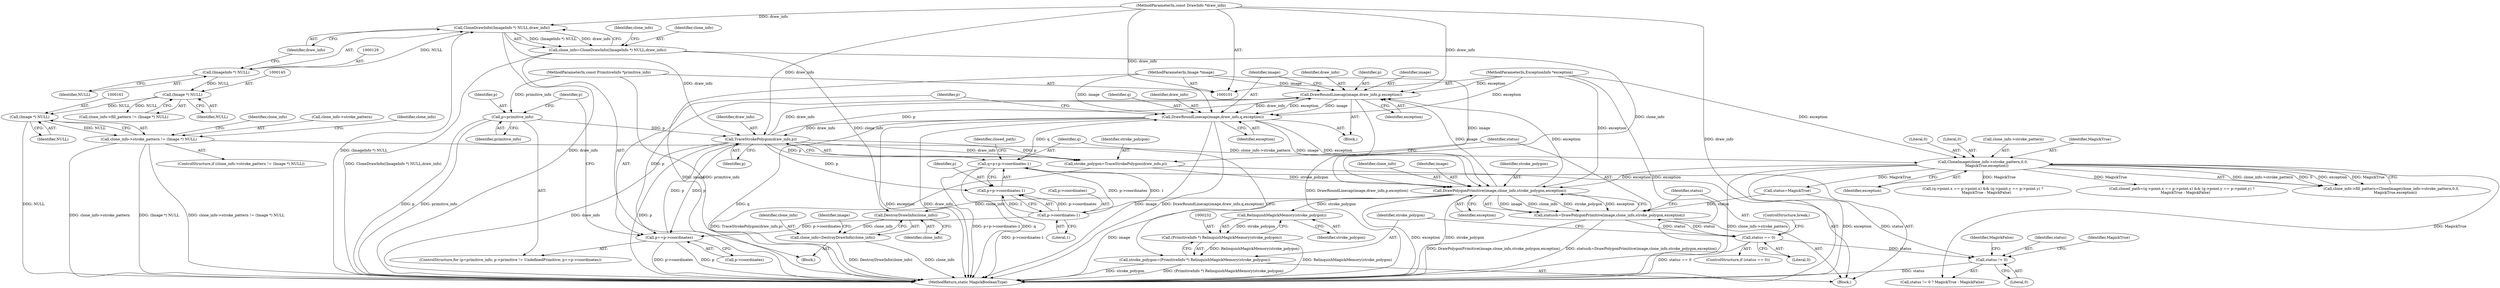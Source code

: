 digraph "0_ImageMagick_726812fa2fa7ce16bcf58f6e115f65427a1c0950_3@pointer" {
"1000283" [label="(Call,DrawRoundLinecap(image,draw_info,p,exception))"];
"1000219" [label="(Call,DrawPolygonPrimitive(image,clone_info,stroke_polygon,exception))"];
"1000288" [label="(Call,DrawRoundLinecap(image,draw_info,q,exception))"];
"1000283" [label="(Call,DrawRoundLinecap(image,draw_info,p,exception))"];
"1000102" [label="(MethodParameterIn,Image *image)"];
"1000214" [label="(Call,TraceStrokePolygon(draw_info,p))"];
"1000127" [label="(Call,CloneDrawInfo((ImageInfo *) NULL,draw_info))"];
"1000128" [label="(Call,(ImageInfo *) NULL)"];
"1000103" [label="(MethodParameterIn,const DrawInfo *draw_info)"];
"1000206" [label="(Call,p+=p->coordinates)"];
"1000239" [label="(Call,p->coordinates-1)"];
"1000198" [label="(Call,p=primitive_info)"];
"1000104" [label="(MethodParameterIn,const PrimitiveInfo *primitive_info)"];
"1000105" [label="(MethodParameterIn,ExceptionInfo *exception)"];
"1000235" [label="(Call,q=p+p->coordinates-1)"];
"1000125" [label="(Call,clone_info=CloneDrawInfo((ImageInfo *) NULL,draw_info))"];
"1000212" [label="(Call,stroke_polygon=TraceStrokePolygon(draw_info,p))"];
"1000167" [label="(Call,CloneImage(clone_info->stroke_pattern,0,0,\n       MagickTrue,exception))"];
"1000156" [label="(Call,clone_info->stroke_pattern != (Image *) NULL)"];
"1000160" [label="(Call,(Image *) NULL)"];
"1000144" [label="(Call,(Image *) NULL)"];
"1000217" [label="(Call,status&=DrawPolygonPrimitive(image,clone_info,stroke_polygon,exception))"];
"1000225" [label="(Call,status == 0)"];
"1000311" [label="(Call,status != 0)"];
"1000233" [label="(Call,RelinquishMagickMemory(stroke_polygon))"];
"1000231" [label="(Call,(PrimitiveInfo *) RelinquishMagickMemory(stroke_polygon))"];
"1000229" [label="(Call,stroke_polygon=(PrimitiveInfo *) RelinquishMagickMemory(stroke_polygon))"];
"1000295" [label="(Call,DestroyDrawInfo(clone_info))"];
"1000293" [label="(Call,clone_info=DestroyDrawInfo(clone_info))"];
"1000237" [label="(Call,p+p->coordinates-1)"];
"1000146" [label="(Identifier,NULL)"];
"1000311" [label="(Call,status != 0)"];
"1000285" [label="(Identifier,draw_info)"];
"1000287" [label="(Identifier,exception)"];
"1000234" [label="(Identifier,stroke_polygon)"];
"1000295" [label="(Call,DestroyDrawInfo(clone_info))"];
"1000163" [label="(Call,clone_info->fill_pattern=CloneImage(clone_info->stroke_pattern,0,0,\n       MagickTrue,exception))"];
"1000134" [label="(Identifier,clone_info)"];
"1000294" [label="(Identifier,clone_info)"];
"1000194" [label="(Call,status=MagickTrue)"];
"1000225" [label="(Call,status == 0)"];
"1000213" [label="(Identifier,stroke_polygon)"];
"1000207" [label="(Identifier,p)"];
"1000215" [label="(Identifier,draw_info)"];
"1000219" [label="(Call,DrawPolygonPrimitive(image,clone_info,stroke_polygon,exception))"];
"1000130" [label="(Identifier,NULL)"];
"1000283" [label="(Call,DrawRoundLinecap(image,draw_info,p,exception))"];
"1000286" [label="(Identifier,p)"];
"1000240" [label="(Call,p->coordinates)"];
"1000212" [label="(Call,stroke_polygon=TraceStrokePolygon(draw_info,p))"];
"1000222" [label="(Identifier,stroke_polygon)"];
"1000237" [label="(Call,p+p->coordinates-1)"];
"1000315" [label="(Identifier,MagickFalse)"];
"1000284" [label="(Identifier,image)"];
"1000296" [label="(Identifier,clone_info)"];
"1000206" [label="(Call,p+=p->coordinates)"];
"1000245" [label="(Identifier,closed_path)"];
"1000168" [label="(Call,clone_info->stroke_pattern)"];
"1000226" [label="(Identifier,status)"];
"1000230" [label="(Identifier,stroke_polygon)"];
"1000292" [label="(Identifier,exception)"];
"1000312" [label="(Identifier,status)"];
"1000229" [label="(Call,stroke_polygon=(PrimitiveInfo *) RelinquishMagickMemory(stroke_polygon))"];
"1000223" [label="(Identifier,exception)"];
"1000157" [label="(Call,clone_info->stroke_pattern)"];
"1000211" [label="(Block,)"];
"1000103" [label="(MethodParameterIn,const DrawInfo *draw_info)"];
"1000173" [label="(Identifier,MagickTrue)"];
"1000291" [label="(Identifier,q)"];
"1000156" [label="(Call,clone_info->stroke_pattern != (Image *) NULL)"];
"1000316" [label="(MethodReturn,static MagickBooleanType)"];
"1000290" [label="(Identifier,draw_info)"];
"1000105" [label="(MethodParameterIn,ExceptionInfo *exception)"];
"1000131" [label="(Identifier,draw_info)"];
"1000172" [label="(Literal,0)"];
"1000140" [label="(Call,clone_info->fill_pattern != (Image *) NULL)"];
"1000165" [label="(Identifier,clone_info)"];
"1000235" [label="(Call,q=p+p->coordinates-1)"];
"1000236" [label="(Identifier,q)"];
"1000221" [label="(Identifier,clone_info)"];
"1000282" [label="(Block,)"];
"1000199" [label="(Identifier,p)"];
"1000155" [label="(ControlStructure,if (clone_info->stroke_pattern != (Image *) NULL))"];
"1000144" [label="(Call,(Image *) NULL)"];
"1000218" [label="(Identifier,status)"];
"1000162" [label="(Identifier,NULL)"];
"1000293" [label="(Call,clone_info=DestroyDrawInfo(clone_info))"];
"1000167" [label="(Call,CloneImage(clone_info->stroke_pattern,0,0,\n       MagickTrue,exception))"];
"1000214" [label="(Call,TraceStrokePolygon(draw_info,p))"];
"1000314" [label="(Identifier,MagickTrue)"];
"1000174" [label="(Identifier,exception)"];
"1000208" [label="(Call,p->coordinates)"];
"1000128" [label="(Call,(ImageInfo *) NULL)"];
"1000106" [label="(Block,)"];
"1000171" [label="(Literal,0)"];
"1000238" [label="(Identifier,p)"];
"1000246" [label="(Call,(q->point.x == p->point.x) && (q->point.y == p->point.y) ?\n      MagickTrue : MagickFalse)"];
"1000239" [label="(Call,p->coordinates-1)"];
"1000216" [label="(Identifier,p)"];
"1000313" [label="(Literal,0)"];
"1000160" [label="(Call,(Image *) NULL)"];
"1000228" [label="(ControlStructure,break;)"];
"1000203" [label="(Identifier,p)"];
"1000300" [label="(Identifier,image)"];
"1000224" [label="(ControlStructure,if (status == 0))"];
"1000233" [label="(Call,RelinquishMagickMemory(stroke_polygon))"];
"1000244" [label="(Call,closed_path=(q->point.x == p->point.x) && (q->point.y == p->point.y) ?\n      MagickTrue : MagickFalse)"];
"1000197" [label="(ControlStructure,for (p=primitive_info; p->primitive != UndefinedPrimitive; p+=p->coordinates))"];
"1000288" [label="(Call,DrawRoundLinecap(image,draw_info,q,exception))"];
"1000126" [label="(Identifier,clone_info)"];
"1000243" [label="(Literal,1)"];
"1000127" [label="(Call,CloneDrawInfo((ImageInfo *) NULL,draw_info))"];
"1000125" [label="(Call,clone_info=CloneDrawInfo((ImageInfo *) NULL,draw_info))"];
"1000198" [label="(Call,p=primitive_info)"];
"1000289" [label="(Identifier,image)"];
"1000178" [label="(Identifier,clone_info)"];
"1000227" [label="(Literal,0)"];
"1000220" [label="(Identifier,image)"];
"1000231" [label="(Call,(PrimitiveInfo *) RelinquishMagickMemory(stroke_polygon))"];
"1000310" [label="(Call,status != 0 ? MagickTrue : MagickFalse)"];
"1000104" [label="(MethodParameterIn,const PrimitiveInfo *primitive_info)"];
"1000200" [label="(Identifier,primitive_info)"];
"1000102" [label="(MethodParameterIn,Image *image)"];
"1000217" [label="(Call,status&=DrawPolygonPrimitive(image,clone_info,stroke_polygon,exception))"];
"1000283" -> "1000282"  [label="AST: "];
"1000283" -> "1000287"  [label="CFG: "];
"1000284" -> "1000283"  [label="AST: "];
"1000285" -> "1000283"  [label="AST: "];
"1000286" -> "1000283"  [label="AST: "];
"1000287" -> "1000283"  [label="AST: "];
"1000289" -> "1000283"  [label="CFG: "];
"1000283" -> "1000316"  [label="DDG: DrawRoundLinecap(image,draw_info,p,exception)"];
"1000283" -> "1000206"  [label="DDG: p"];
"1000219" -> "1000283"  [label="DDG: image"];
"1000219" -> "1000283"  [label="DDG: exception"];
"1000102" -> "1000283"  [label="DDG: image"];
"1000214" -> "1000283"  [label="DDG: draw_info"];
"1000214" -> "1000283"  [label="DDG: p"];
"1000103" -> "1000283"  [label="DDG: draw_info"];
"1000105" -> "1000283"  [label="DDG: exception"];
"1000283" -> "1000288"  [label="DDG: image"];
"1000283" -> "1000288"  [label="DDG: draw_info"];
"1000283" -> "1000288"  [label="DDG: exception"];
"1000219" -> "1000217"  [label="AST: "];
"1000219" -> "1000223"  [label="CFG: "];
"1000220" -> "1000219"  [label="AST: "];
"1000221" -> "1000219"  [label="AST: "];
"1000222" -> "1000219"  [label="AST: "];
"1000223" -> "1000219"  [label="AST: "];
"1000217" -> "1000219"  [label="CFG: "];
"1000219" -> "1000316"  [label="DDG: exception"];
"1000219" -> "1000316"  [label="DDG: stroke_polygon"];
"1000219" -> "1000316"  [label="DDG: image"];
"1000219" -> "1000217"  [label="DDG: image"];
"1000219" -> "1000217"  [label="DDG: clone_info"];
"1000219" -> "1000217"  [label="DDG: stroke_polygon"];
"1000219" -> "1000217"  [label="DDG: exception"];
"1000288" -> "1000219"  [label="DDG: image"];
"1000288" -> "1000219"  [label="DDG: exception"];
"1000102" -> "1000219"  [label="DDG: image"];
"1000125" -> "1000219"  [label="DDG: clone_info"];
"1000212" -> "1000219"  [label="DDG: stroke_polygon"];
"1000167" -> "1000219"  [label="DDG: exception"];
"1000105" -> "1000219"  [label="DDG: exception"];
"1000219" -> "1000233"  [label="DDG: stroke_polygon"];
"1000219" -> "1000295"  [label="DDG: clone_info"];
"1000288" -> "1000282"  [label="AST: "];
"1000288" -> "1000292"  [label="CFG: "];
"1000289" -> "1000288"  [label="AST: "];
"1000290" -> "1000288"  [label="AST: "];
"1000291" -> "1000288"  [label="AST: "];
"1000292" -> "1000288"  [label="AST: "];
"1000207" -> "1000288"  [label="CFG: "];
"1000288" -> "1000316"  [label="DDG: q"];
"1000288" -> "1000316"  [label="DDG: exception"];
"1000288" -> "1000316"  [label="DDG: draw_info"];
"1000288" -> "1000316"  [label="DDG: image"];
"1000288" -> "1000316"  [label="DDG: DrawRoundLinecap(image,draw_info,q,exception)"];
"1000288" -> "1000214"  [label="DDG: draw_info"];
"1000102" -> "1000288"  [label="DDG: image"];
"1000103" -> "1000288"  [label="DDG: draw_info"];
"1000235" -> "1000288"  [label="DDG: q"];
"1000105" -> "1000288"  [label="DDG: exception"];
"1000102" -> "1000101"  [label="AST: "];
"1000102" -> "1000316"  [label="DDG: image"];
"1000214" -> "1000212"  [label="AST: "];
"1000214" -> "1000216"  [label="CFG: "];
"1000215" -> "1000214"  [label="AST: "];
"1000216" -> "1000214"  [label="AST: "];
"1000212" -> "1000214"  [label="CFG: "];
"1000214" -> "1000316"  [label="DDG: p"];
"1000214" -> "1000316"  [label="DDG: draw_info"];
"1000214" -> "1000206"  [label="DDG: p"];
"1000214" -> "1000212"  [label="DDG: draw_info"];
"1000214" -> "1000212"  [label="DDG: p"];
"1000127" -> "1000214"  [label="DDG: draw_info"];
"1000103" -> "1000214"  [label="DDG: draw_info"];
"1000206" -> "1000214"  [label="DDG: p"];
"1000198" -> "1000214"  [label="DDG: p"];
"1000214" -> "1000235"  [label="DDG: p"];
"1000214" -> "1000237"  [label="DDG: p"];
"1000127" -> "1000125"  [label="AST: "];
"1000127" -> "1000131"  [label="CFG: "];
"1000128" -> "1000127"  [label="AST: "];
"1000131" -> "1000127"  [label="AST: "];
"1000125" -> "1000127"  [label="CFG: "];
"1000127" -> "1000316"  [label="DDG: (ImageInfo *) NULL"];
"1000127" -> "1000316"  [label="DDG: draw_info"];
"1000127" -> "1000125"  [label="DDG: (ImageInfo *) NULL"];
"1000127" -> "1000125"  [label="DDG: draw_info"];
"1000128" -> "1000127"  [label="DDG: NULL"];
"1000103" -> "1000127"  [label="DDG: draw_info"];
"1000128" -> "1000130"  [label="CFG: "];
"1000129" -> "1000128"  [label="AST: "];
"1000130" -> "1000128"  [label="AST: "];
"1000131" -> "1000128"  [label="CFG: "];
"1000128" -> "1000144"  [label="DDG: NULL"];
"1000103" -> "1000101"  [label="AST: "];
"1000103" -> "1000316"  [label="DDG: draw_info"];
"1000206" -> "1000197"  [label="AST: "];
"1000206" -> "1000208"  [label="CFG: "];
"1000207" -> "1000206"  [label="AST: "];
"1000208" -> "1000206"  [label="AST: "];
"1000203" -> "1000206"  [label="CFG: "];
"1000206" -> "1000316"  [label="DDG: p->coordinates"];
"1000206" -> "1000316"  [label="DDG: p"];
"1000239" -> "1000206"  [label="DDG: p->coordinates"];
"1000239" -> "1000237"  [label="AST: "];
"1000239" -> "1000243"  [label="CFG: "];
"1000240" -> "1000239"  [label="AST: "];
"1000243" -> "1000239"  [label="AST: "];
"1000237" -> "1000239"  [label="CFG: "];
"1000239" -> "1000235"  [label="DDG: p->coordinates"];
"1000239" -> "1000235"  [label="DDG: 1"];
"1000239" -> "1000237"  [label="DDG: p->coordinates"];
"1000239" -> "1000237"  [label="DDG: 1"];
"1000198" -> "1000197"  [label="AST: "];
"1000198" -> "1000200"  [label="CFG: "];
"1000199" -> "1000198"  [label="AST: "];
"1000200" -> "1000198"  [label="AST: "];
"1000203" -> "1000198"  [label="CFG: "];
"1000198" -> "1000316"  [label="DDG: primitive_info"];
"1000198" -> "1000316"  [label="DDG: p"];
"1000104" -> "1000198"  [label="DDG: primitive_info"];
"1000104" -> "1000101"  [label="AST: "];
"1000104" -> "1000316"  [label="DDG: primitive_info"];
"1000105" -> "1000101"  [label="AST: "];
"1000105" -> "1000316"  [label="DDG: exception"];
"1000105" -> "1000167"  [label="DDG: exception"];
"1000235" -> "1000211"  [label="AST: "];
"1000235" -> "1000237"  [label="CFG: "];
"1000236" -> "1000235"  [label="AST: "];
"1000237" -> "1000235"  [label="AST: "];
"1000245" -> "1000235"  [label="CFG: "];
"1000235" -> "1000316"  [label="DDG: p+p->coordinates-1"];
"1000235" -> "1000316"  [label="DDG: q"];
"1000125" -> "1000106"  [label="AST: "];
"1000126" -> "1000125"  [label="AST: "];
"1000134" -> "1000125"  [label="CFG: "];
"1000125" -> "1000316"  [label="DDG: CloneDrawInfo((ImageInfo *) NULL,draw_info)"];
"1000125" -> "1000295"  [label="DDG: clone_info"];
"1000212" -> "1000211"  [label="AST: "];
"1000213" -> "1000212"  [label="AST: "];
"1000218" -> "1000212"  [label="CFG: "];
"1000212" -> "1000316"  [label="DDG: TraceStrokePolygon(draw_info,p)"];
"1000167" -> "1000163"  [label="AST: "];
"1000167" -> "1000174"  [label="CFG: "];
"1000168" -> "1000167"  [label="AST: "];
"1000171" -> "1000167"  [label="AST: "];
"1000172" -> "1000167"  [label="AST: "];
"1000173" -> "1000167"  [label="AST: "];
"1000174" -> "1000167"  [label="AST: "];
"1000163" -> "1000167"  [label="CFG: "];
"1000167" -> "1000316"  [label="DDG: clone_info->stroke_pattern"];
"1000167" -> "1000316"  [label="DDG: exception"];
"1000167" -> "1000163"  [label="DDG: clone_info->stroke_pattern"];
"1000167" -> "1000163"  [label="DDG: 0"];
"1000167" -> "1000163"  [label="DDG: exception"];
"1000167" -> "1000163"  [label="DDG: MagickTrue"];
"1000156" -> "1000167"  [label="DDG: clone_info->stroke_pattern"];
"1000167" -> "1000194"  [label="DDG: MagickTrue"];
"1000167" -> "1000244"  [label="DDG: MagickTrue"];
"1000167" -> "1000246"  [label="DDG: MagickTrue"];
"1000167" -> "1000310"  [label="DDG: MagickTrue"];
"1000156" -> "1000155"  [label="AST: "];
"1000156" -> "1000160"  [label="CFG: "];
"1000157" -> "1000156"  [label="AST: "];
"1000160" -> "1000156"  [label="AST: "];
"1000165" -> "1000156"  [label="CFG: "];
"1000178" -> "1000156"  [label="CFG: "];
"1000156" -> "1000316"  [label="DDG: clone_info->stroke_pattern"];
"1000156" -> "1000316"  [label="DDG: (Image *) NULL"];
"1000156" -> "1000316"  [label="DDG: clone_info->stroke_pattern != (Image *) NULL"];
"1000160" -> "1000156"  [label="DDG: NULL"];
"1000160" -> "1000162"  [label="CFG: "];
"1000161" -> "1000160"  [label="AST: "];
"1000162" -> "1000160"  [label="AST: "];
"1000160" -> "1000316"  [label="DDG: NULL"];
"1000144" -> "1000160"  [label="DDG: NULL"];
"1000144" -> "1000140"  [label="AST: "];
"1000144" -> "1000146"  [label="CFG: "];
"1000145" -> "1000144"  [label="AST: "];
"1000146" -> "1000144"  [label="AST: "];
"1000140" -> "1000144"  [label="CFG: "];
"1000144" -> "1000140"  [label="DDG: NULL"];
"1000217" -> "1000211"  [label="AST: "];
"1000218" -> "1000217"  [label="AST: "];
"1000226" -> "1000217"  [label="CFG: "];
"1000217" -> "1000316"  [label="DDG: DrawPolygonPrimitive(image,clone_info,stroke_polygon,exception)"];
"1000217" -> "1000316"  [label="DDG: status&=DrawPolygonPrimitive(image,clone_info,stroke_polygon,exception)"];
"1000225" -> "1000217"  [label="DDG: status"];
"1000194" -> "1000217"  [label="DDG: status"];
"1000217" -> "1000225"  [label="DDG: status"];
"1000225" -> "1000224"  [label="AST: "];
"1000225" -> "1000227"  [label="CFG: "];
"1000226" -> "1000225"  [label="AST: "];
"1000227" -> "1000225"  [label="AST: "];
"1000228" -> "1000225"  [label="CFG: "];
"1000230" -> "1000225"  [label="CFG: "];
"1000225" -> "1000316"  [label="DDG: status == 0"];
"1000225" -> "1000311"  [label="DDG: status"];
"1000311" -> "1000310"  [label="AST: "];
"1000311" -> "1000313"  [label="CFG: "];
"1000312" -> "1000311"  [label="AST: "];
"1000313" -> "1000311"  [label="AST: "];
"1000314" -> "1000311"  [label="CFG: "];
"1000315" -> "1000311"  [label="CFG: "];
"1000311" -> "1000316"  [label="DDG: status"];
"1000194" -> "1000311"  [label="DDG: status"];
"1000233" -> "1000231"  [label="AST: "];
"1000233" -> "1000234"  [label="CFG: "];
"1000234" -> "1000233"  [label="AST: "];
"1000231" -> "1000233"  [label="CFG: "];
"1000233" -> "1000231"  [label="DDG: stroke_polygon"];
"1000231" -> "1000229"  [label="AST: "];
"1000232" -> "1000231"  [label="AST: "];
"1000229" -> "1000231"  [label="CFG: "];
"1000231" -> "1000316"  [label="DDG: RelinquishMagickMemory(stroke_polygon)"];
"1000231" -> "1000229"  [label="DDG: RelinquishMagickMemory(stroke_polygon)"];
"1000229" -> "1000211"  [label="AST: "];
"1000230" -> "1000229"  [label="AST: "];
"1000236" -> "1000229"  [label="CFG: "];
"1000229" -> "1000316"  [label="DDG: (PrimitiveInfo *) RelinquishMagickMemory(stroke_polygon)"];
"1000229" -> "1000316"  [label="DDG: stroke_polygon"];
"1000295" -> "1000293"  [label="AST: "];
"1000295" -> "1000296"  [label="CFG: "];
"1000296" -> "1000295"  [label="AST: "];
"1000293" -> "1000295"  [label="CFG: "];
"1000295" -> "1000293"  [label="DDG: clone_info"];
"1000293" -> "1000106"  [label="AST: "];
"1000294" -> "1000293"  [label="AST: "];
"1000300" -> "1000293"  [label="CFG: "];
"1000293" -> "1000316"  [label="DDG: clone_info"];
"1000293" -> "1000316"  [label="DDG: DestroyDrawInfo(clone_info)"];
"1000238" -> "1000237"  [label="AST: "];
"1000237" -> "1000316"  [label="DDG: p->coordinates-1"];
}
